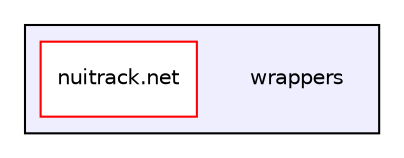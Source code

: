 digraph "/builds/3d/depth_scanner/depth_scanner/modules/api/wrappers" {
  compound=true
  node [ fontsize="10", fontname="Helvetica"];
  edge [ labelfontsize="10", labelfontname="Helvetica"];
  subgraph clusterdir_0f344e0d5bfd29c1f198dd64f06f0cc5 {
    graph [ bgcolor="#eeeeff", pencolor="black", label="" URL="dir_0f344e0d5bfd29c1f198dd64f06f0cc5.html"];
    dir_0f344e0d5bfd29c1f198dd64f06f0cc5 [shape=plaintext label="wrappers"];
    dir_9faaa23e52d7a1eb0ffc24230460ce96 [shape=box label="nuitrack.net" color="red" fillcolor="white" style="filled" URL="dir_9faaa23e52d7a1eb0ffc24230460ce96.html"];
  }
}
